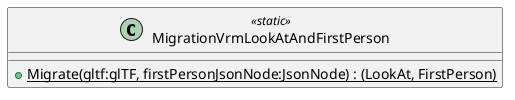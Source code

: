 @startuml
class MigrationVrmLookAtAndFirstPerson <<static>> {
    + {static} Migrate(gltf:glTF, firstPersonJsonNode:JsonNode) : (LookAt, FirstPerson)
}
@enduml
